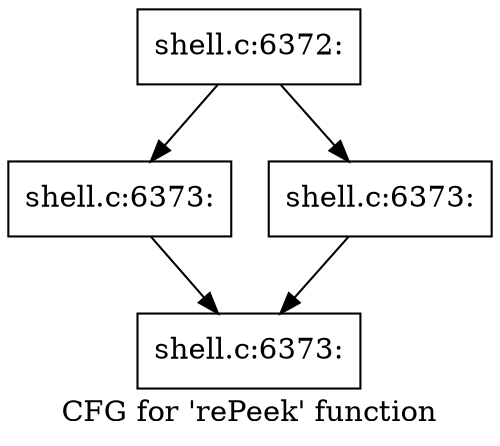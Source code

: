 digraph "CFG for 'rePeek' function" {
	label="CFG for 'rePeek' function";

	Node0x560276a55dc0 [shape=record,label="{shell.c:6372:}"];
	Node0x560276a55dc0 -> Node0x560276a59300;
	Node0x560276a55dc0 -> Node0x560276a58e40;
	Node0x560276a59300 [shape=record,label="{shell.c:6373:}"];
	Node0x560276a59300 -> Node0x560276a55cb0;
	Node0x560276a58e40 [shape=record,label="{shell.c:6373:}"];
	Node0x560276a58e40 -> Node0x560276a55cb0;
	Node0x560276a55cb0 [shape=record,label="{shell.c:6373:}"];
}
